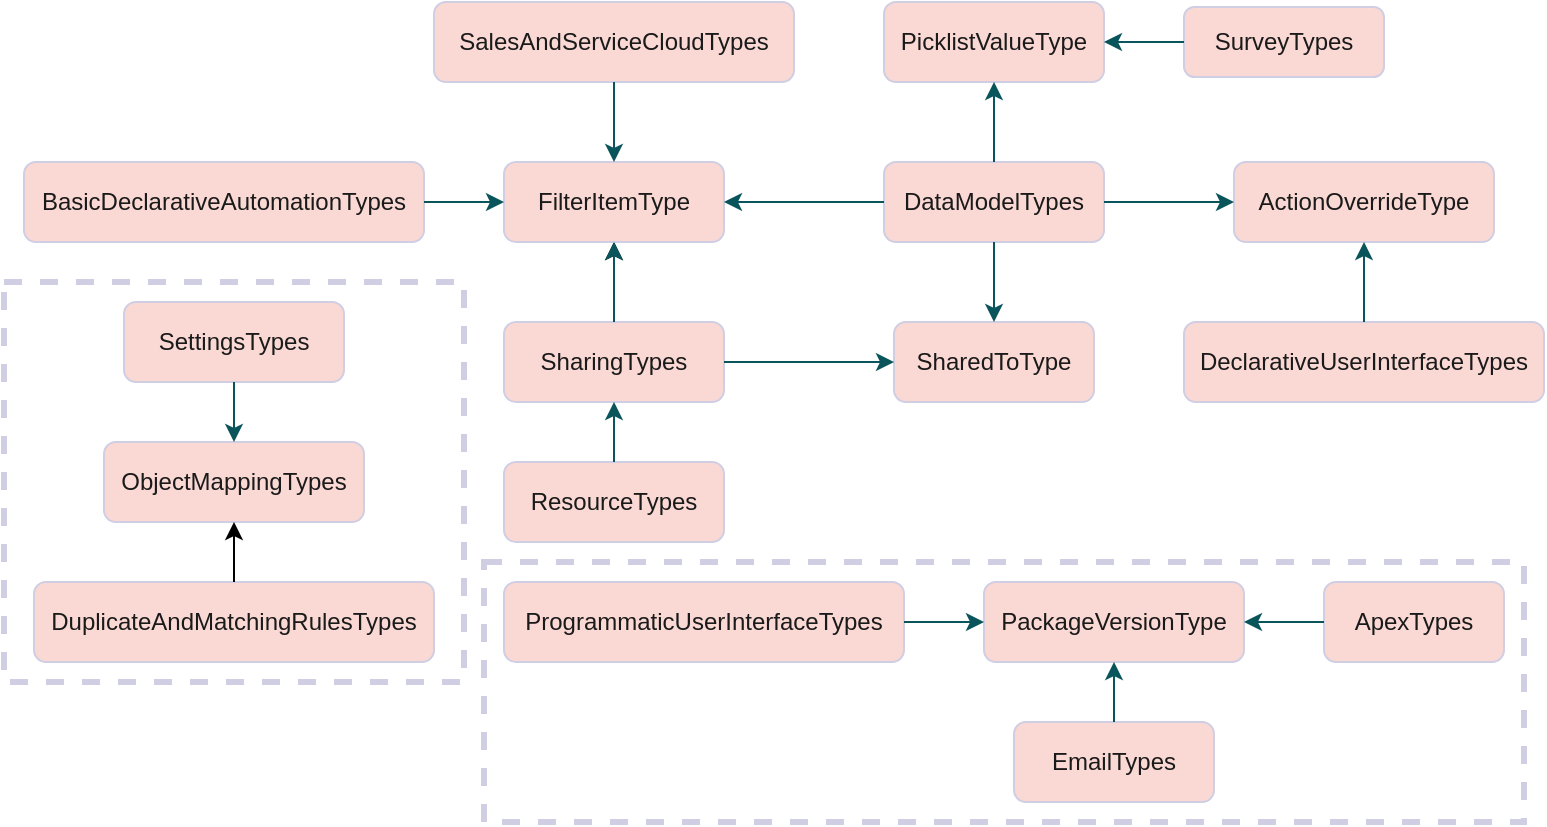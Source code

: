 <mxfile version="16.4.0" type="device"><diagram id="BNyLMyU43pN-Q8ox1tJb" name="Page-1"><mxGraphModel dx="782" dy="585" grid="1" gridSize="10" guides="1" tooltips="1" connect="1" arrows="1" fold="1" page="1" pageScale="1" pageWidth="850" pageHeight="1100" math="0" shadow="0"><root><mxCell id="0"/><mxCell id="1" parent="0"/><mxCell id="GSQGnooPn4CozJIhr5G7-34" value="" style="group;fontColor=#1A1A1A;" parent="1" vertex="1" connectable="0"><mxGeometry x="20" y="100" width="760" height="340" as="geometry"/></mxCell><mxCell id="GSQGnooPn4CozJIhr5G7-5" value="ResourceTypes" style="rounded=1;whiteSpace=wrap;html=1;fillColor=#FAD9D5;strokeColor=#D0CEE2;fontColor=#1A1A1A;" parent="GSQGnooPn4CozJIhr5G7-34" vertex="1"><mxGeometry x="240" y="230" width="110" height="40" as="geometry"/></mxCell><mxCell id="rTsXFAgv8iriLRx7WIzp-1" value="" style="edgeStyle=orthogonalEdgeStyle;rounded=0;orthogonalLoop=1;jettySize=auto;html=1;" parent="GSQGnooPn4CozJIhr5G7-34" source="GSQGnooPn4CozJIhr5G7-6" target="GSQGnooPn4CozJIhr5G7-14" edge="1"><mxGeometry relative="1" as="geometry"/></mxCell><mxCell id="GSQGnooPn4CozJIhr5G7-6" value="SharingTypes" style="rounded=1;whiteSpace=wrap;html=1;fillColor=#FAD9D5;strokeColor=#D0CEE2;fontColor=#1A1A1A;" parent="GSQGnooPn4CozJIhr5G7-34" vertex="1"><mxGeometry x="240" y="160" width="110" height="40" as="geometry"/></mxCell><mxCell id="GSQGnooPn4CozJIhr5G7-7" value="SharedToType" style="rounded=1;whiteSpace=wrap;html=1;fillColor=#FAD9D5;strokeColor=#D0CEE2;fontColor=#1A1A1A;" parent="GSQGnooPn4CozJIhr5G7-34" vertex="1"><mxGeometry x="435" y="160" width="100" height="40" as="geometry"/></mxCell><mxCell id="GSQGnooPn4CozJIhr5G7-8" value="DeclarativeUserInterfaceTypes" style="rounded=1;whiteSpace=wrap;html=1;fillColor=#FAD9D5;strokeColor=#D0CEE2;fontColor=#1A1A1A;" parent="GSQGnooPn4CozJIhr5G7-34" vertex="1"><mxGeometry x="580" y="160" width="180" height="40" as="geometry"/></mxCell><mxCell id="GSQGnooPn4CozJIhr5G7-9" value="ActionOverrideType" style="rounded=1;whiteSpace=wrap;html=1;fillColor=#FAD9D5;strokeColor=#D0CEE2;fontColor=#1A1A1A;" parent="GSQGnooPn4CozJIhr5G7-34" vertex="1"><mxGeometry x="605" y="80" width="130" height="40" as="geometry"/></mxCell><mxCell id="GSQGnooPn4CozJIhr5G7-10" value="DataModelTypes" style="rounded=1;whiteSpace=wrap;html=1;fillColor=#FAD9D5;strokeColor=#D0CEE2;fontColor=#1A1A1A;" parent="GSQGnooPn4CozJIhr5G7-34" vertex="1"><mxGeometry x="430" y="80" width="110" height="40" as="geometry"/></mxCell><mxCell id="GSQGnooPn4CozJIhr5G7-11" value="SurveyTypes" style="rounded=1;whiteSpace=wrap;html=1;fillColor=#FAD9D5;strokeColor=#D0CEE2;fontColor=#1A1A1A;" parent="GSQGnooPn4CozJIhr5G7-34" vertex="1"><mxGeometry x="580" y="2.5" width="100" height="35" as="geometry"/></mxCell><mxCell id="GSQGnooPn4CozJIhr5G7-12" value="PicklistValueType" style="rounded=1;whiteSpace=wrap;html=1;fillColor=#FAD9D5;strokeColor=#D0CEE2;fontColor=#1A1A1A;" parent="GSQGnooPn4CozJIhr5G7-34" vertex="1"><mxGeometry x="430" width="110" height="40" as="geometry"/></mxCell><mxCell id="GSQGnooPn4CozJIhr5G7-15" value="BasicDeclarativeAutomationTypes" style="rounded=1;whiteSpace=wrap;html=1;fillColor=#FAD9D5;strokeColor=#D0CEE2;fontColor=#1A1A1A;" parent="GSQGnooPn4CozJIhr5G7-34" vertex="1"><mxGeometry y="80" width="200" height="40" as="geometry"/></mxCell><mxCell id="GSQGnooPn4CozJIhr5G7-19" value="" style="group;fontColor=#1A1A1A;" parent="GSQGnooPn4CozJIhr5G7-34" vertex="1" connectable="0"><mxGeometry x="205" width="180" height="120" as="geometry"/></mxCell><mxCell id="GSQGnooPn4CozJIhr5G7-13" value="SalesAndServiceCloudTypes" style="rounded=1;whiteSpace=wrap;html=1;fillColor=#FAD9D5;strokeColor=#D0CEE2;fontColor=#1A1A1A;" parent="GSQGnooPn4CozJIhr5G7-19" vertex="1"><mxGeometry width="180" height="40" as="geometry"/></mxCell><mxCell id="GSQGnooPn4CozJIhr5G7-14" value="FilterItemType" style="rounded=1;whiteSpace=wrap;html=1;fillColor=#FAD9D5;strokeColor=#D0CEE2;fontColor=#1A1A1A;" parent="GSQGnooPn4CozJIhr5G7-19" vertex="1"><mxGeometry x="35" y="80" width="110" height="40" as="geometry"/></mxCell><mxCell id="GSQGnooPn4CozJIhr5G7-18" value="" style="edgeStyle=orthogonalEdgeStyle;rounded=0;orthogonalLoop=1;jettySize=auto;html=1;strokeColor=#09555B;fontColor=#1A1A1A;" parent="GSQGnooPn4CozJIhr5G7-19" source="GSQGnooPn4CozJIhr5G7-13" target="GSQGnooPn4CozJIhr5G7-14" edge="1"><mxGeometry relative="1" as="geometry"/></mxCell><mxCell id="GSQGnooPn4CozJIhr5G7-31" value="" style="edgeStyle=orthogonalEdgeStyle;rounded=0;orthogonalLoop=1;jettySize=auto;html=1;strokeColor=#09555B;fontColor=#1A1A1A;" parent="GSQGnooPn4CozJIhr5G7-34" source="GSQGnooPn4CozJIhr5G7-6" target="GSQGnooPn4CozJIhr5G7-7" edge="1"><mxGeometry relative="1" as="geometry"/></mxCell><mxCell id="GSQGnooPn4CozJIhr5G7-27" value="" style="edgeStyle=orthogonalEdgeStyle;rounded=0;orthogonalLoop=1;jettySize=auto;html=1;strokeColor=#09555B;fontColor=#1A1A1A;" parent="GSQGnooPn4CozJIhr5G7-34" source="GSQGnooPn4CozJIhr5G7-8" target="GSQGnooPn4CozJIhr5G7-9" edge="1"><mxGeometry relative="1" as="geometry"/></mxCell><mxCell id="GSQGnooPn4CozJIhr5G7-26" value="" style="edgeStyle=orthogonalEdgeStyle;rounded=0;orthogonalLoop=1;jettySize=auto;html=1;strokeColor=#09555B;fontColor=#1A1A1A;" parent="GSQGnooPn4CozJIhr5G7-34" source="GSQGnooPn4CozJIhr5G7-10" target="GSQGnooPn4CozJIhr5G7-9" edge="1"><mxGeometry relative="1" as="geometry"/></mxCell><mxCell id="GSQGnooPn4CozJIhr5G7-28" value="" style="edgeStyle=orthogonalEdgeStyle;rounded=0;orthogonalLoop=1;jettySize=auto;html=1;strokeColor=#09555B;fontColor=#1A1A1A;" parent="GSQGnooPn4CozJIhr5G7-34" source="GSQGnooPn4CozJIhr5G7-10" target="GSQGnooPn4CozJIhr5G7-7" edge="1"><mxGeometry relative="1" as="geometry"/></mxCell><mxCell id="GSQGnooPn4CozJIhr5G7-24" value="" style="edgeStyle=orthogonalEdgeStyle;rounded=0;orthogonalLoop=1;jettySize=auto;html=1;strokeColor=#09555B;fontColor=#1A1A1A;" parent="GSQGnooPn4CozJIhr5G7-34" source="GSQGnooPn4CozJIhr5G7-10" target="GSQGnooPn4CozJIhr5G7-12" edge="1"><mxGeometry relative="1" as="geometry"/></mxCell><mxCell id="GSQGnooPn4CozJIhr5G7-25" value="" style="edgeStyle=orthogonalEdgeStyle;rounded=0;orthogonalLoop=1;jettySize=auto;html=1;strokeColor=#09555B;fontColor=#1A1A1A;" parent="GSQGnooPn4CozJIhr5G7-34" source="GSQGnooPn4CozJIhr5G7-11" target="GSQGnooPn4CozJIhr5G7-12" edge="1"><mxGeometry relative="1" as="geometry"/></mxCell><mxCell id="GSQGnooPn4CozJIhr5G7-20" value="" style="edgeStyle=orthogonalEdgeStyle;rounded=0;orthogonalLoop=1;jettySize=auto;html=1;strokeColor=#09555B;fontColor=#1A1A1A;" parent="GSQGnooPn4CozJIhr5G7-34" source="GSQGnooPn4CozJIhr5G7-15" target="GSQGnooPn4CozJIhr5G7-14" edge="1"><mxGeometry relative="1" as="geometry"/></mxCell><mxCell id="GSQGnooPn4CozJIhr5G7-21" value="" style="edgeStyle=orthogonalEdgeStyle;rounded=0;orthogonalLoop=1;jettySize=auto;html=1;strokeColor=#09555B;fontColor=#1A1A1A;" parent="GSQGnooPn4CozJIhr5G7-34" source="GSQGnooPn4CozJIhr5G7-10" target="GSQGnooPn4CozJIhr5G7-14" edge="1"><mxGeometry relative="1" as="geometry"/></mxCell><mxCell id="GSQGnooPn4CozJIhr5G7-30" value="" style="edgeStyle=orthogonalEdgeStyle;rounded=0;orthogonalLoop=1;jettySize=auto;html=1;strokeColor=#09555B;fontColor=#1A1A1A;" parent="GSQGnooPn4CozJIhr5G7-34" source="GSQGnooPn4CozJIhr5G7-6" target="GSQGnooPn4CozJIhr5G7-14" edge="1"><mxGeometry relative="1" as="geometry"/></mxCell><mxCell id="GSQGnooPn4CozJIhr5G7-32" value="" style="edgeStyle=orthogonalEdgeStyle;rounded=0;orthogonalLoop=1;jettySize=auto;html=1;strokeColor=#09555B;fontColor=#1A1A1A;" parent="GSQGnooPn4CozJIhr5G7-34" source="GSQGnooPn4CozJIhr5G7-5" edge="1"><mxGeometry relative="1" as="geometry"><mxPoint x="295" y="200" as="targetPoint"/></mxGeometry></mxCell><mxCell id="GSQGnooPn4CozJIhr5G7-40" value="" style="whiteSpace=wrap;html=1;rounded=0;strokeColor=#D0CEE2;strokeWidth=3;dashed=1;fillColor=none;fontColor=#1A1A1A;" parent="GSQGnooPn4CozJIhr5G7-34" vertex="1"><mxGeometry x="-10" y="140" width="230" height="200" as="geometry"/></mxCell><mxCell id="GSQGnooPn4CozJIhr5G7-16" value="SettingsTypes" style="rounded=1;whiteSpace=wrap;html=1;fillColor=#FAD9D5;strokeColor=#D0CEE2;fontColor=#1A1A1A;" parent="GSQGnooPn4CozJIhr5G7-34" vertex="1"><mxGeometry x="50" y="150" width="110" height="40" as="geometry"/></mxCell><mxCell id="xfMbtv7fd-Af-77vRkFq-1" value="DuplicateAndMatchingRulesTypes" style="rounded=1;whiteSpace=wrap;html=1;fillColor=#FAD9D5;strokeColor=#D0CEE2;fontColor=#1A1A1A;" vertex="1" parent="GSQGnooPn4CozJIhr5G7-34"><mxGeometry x="5" y="290" width="200" height="40" as="geometry"/></mxCell><mxCell id="GSQGnooPn4CozJIhr5G7-35" value="" style="group;fontColor=#1A1A1A;" parent="1" vertex="1" connectable="0"><mxGeometry x="40" y="320" width="130" height="110" as="geometry"/></mxCell><mxCell id="GSQGnooPn4CozJIhr5G7-17" value="ObjectMappingTypes" style="rounded=1;whiteSpace=wrap;html=1;fillColor=#FAD9D5;strokeColor=#D0CEE2;fontColor=#1A1A1A;" parent="GSQGnooPn4CozJIhr5G7-35" vertex="1"><mxGeometry x="20" width="130" height="40" as="geometry"/></mxCell><mxCell id="GSQGnooPn4CozJIhr5G7-33" value="" style="edgeStyle=orthogonalEdgeStyle;rounded=0;orthogonalLoop=1;jettySize=auto;html=1;strokeColor=#09555B;fontColor=#1A1A1A;" parent="1" source="GSQGnooPn4CozJIhr5G7-16" target="GSQGnooPn4CozJIhr5G7-17" edge="1"><mxGeometry relative="1" as="geometry"/></mxCell><mxCell id="GSQGnooPn4CozJIhr5G7-39" value="" style="group;strokeColor=none;perimeterSpacing=14;strokeWidth=1;rounded=0;fontColor=#1A1A1A;" parent="1" vertex="1" connectable="0"><mxGeometry x="260" y="390" width="510" height="120" as="geometry"/></mxCell><mxCell id="GSQGnooPn4CozJIhr5G7-1" value="PackageVersionType" style="rounded=1;whiteSpace=wrap;html=1;fillColor=#FAD9D5;strokeColor=#D0CEE2;fontColor=#1A1A1A;" parent="GSQGnooPn4CozJIhr5G7-39" vertex="1"><mxGeometry x="240" width="130" height="40" as="geometry"/></mxCell><mxCell id="GSQGnooPn4CozJIhr5G7-2" value="ApexTypes&lt;span style=&quot;color: rgba(0 , 0 , 0 , 0) ; font-family: monospace ; font-size: 0px&quot;&gt;%3CmxGraphModel%3E%3Croot%3E%3CmxCell%20id%3D%220%22%2F%3E%3CmxCell%20id%3D%221%22%20parent%3D%220%22%2F%3E%3CmxCell%20id%3D%222%22%20value%3D%22PackageVersionType%22%20style%3D%22rounded%3D1%3BwhiteSpace%3Dwrap%3Bhtml%3D1%3B%22%20vertex%3D%221%22%20parent%3D%221%22%3E%3CmxGeometry%20x%3D%22340%22%20y%3D%22270%22%20width%3D%22130%22%20height%3D%2260%22%20as%3D%22geometry%22%2F%3E%3C%2FmxCell%3E%3C%2Froot%3E%3C%2FmxGraphModel%3E&lt;/span&gt;" style="rounded=1;whiteSpace=wrap;html=1;fillColor=#FAD9D5;strokeColor=#D0CEE2;fontColor=#1A1A1A;" parent="GSQGnooPn4CozJIhr5G7-39" vertex="1"><mxGeometry x="410" width="90" height="40" as="geometry"/></mxCell><mxCell id="GSQGnooPn4CozJIhr5G7-3" value="EmailTypes" style="rounded=1;whiteSpace=wrap;html=1;fillColor=#FAD9D5;strokeColor=#D0CEE2;fontColor=#1A1A1A;" parent="GSQGnooPn4CozJIhr5G7-39" vertex="1"><mxGeometry x="255" y="70" width="100" height="40" as="geometry"/></mxCell><mxCell id="GSQGnooPn4CozJIhr5G7-4" value="ProgrammaticUserInterfaceTypes" style="rounded=1;whiteSpace=wrap;html=1;fillColor=#FAD9D5;strokeColor=#D0CEE2;fontColor=#1A1A1A;" parent="GSQGnooPn4CozJIhr5G7-39" vertex="1"><mxGeometry width="200" height="40" as="geometry"/></mxCell><mxCell id="GSQGnooPn4CozJIhr5G7-38" value="" style="edgeStyle=orthogonalEdgeStyle;rounded=0;orthogonalLoop=1;jettySize=auto;html=1;strokeColor=#09555B;fontColor=#1A1A1A;" parent="GSQGnooPn4CozJIhr5G7-39" source="GSQGnooPn4CozJIhr5G7-2" target="GSQGnooPn4CozJIhr5G7-1" edge="1"><mxGeometry relative="1" as="geometry"/></mxCell><mxCell id="GSQGnooPn4CozJIhr5G7-36" value="" style="edgeStyle=orthogonalEdgeStyle;rounded=0;orthogonalLoop=1;jettySize=auto;html=1;strokeColor=#09555B;fontColor=#1A1A1A;" parent="GSQGnooPn4CozJIhr5G7-39" source="GSQGnooPn4CozJIhr5G7-3" target="GSQGnooPn4CozJIhr5G7-1" edge="1"><mxGeometry relative="1" as="geometry"/></mxCell><mxCell id="GSQGnooPn4CozJIhr5G7-37" value="" style="edgeStyle=orthogonalEdgeStyle;rounded=0;orthogonalLoop=1;jettySize=auto;html=1;strokeColor=#09555B;fontColor=#1A1A1A;" parent="GSQGnooPn4CozJIhr5G7-39" source="GSQGnooPn4CozJIhr5G7-4" target="GSQGnooPn4CozJIhr5G7-1" edge="1"><mxGeometry relative="1" as="geometry"/></mxCell><mxCell id="GSQGnooPn4CozJIhr5G7-41" value="" style="rounded=0;whiteSpace=wrap;html=1;dashed=1;strokeColor=#D0CEE2;strokeWidth=3;fillColor=none;fontColor=#1A1A1A;" parent="GSQGnooPn4CozJIhr5G7-39" vertex="1"><mxGeometry x="-10" y="-10" width="520" height="130" as="geometry"/></mxCell><mxCell id="xfMbtv7fd-Af-77vRkFq-2" value="" style="edgeStyle=orthogonalEdgeStyle;rounded=0;orthogonalLoop=1;jettySize=auto;html=1;" edge="1" parent="1" source="xfMbtv7fd-Af-77vRkFq-1" target="GSQGnooPn4CozJIhr5G7-17"><mxGeometry relative="1" as="geometry"/></mxCell></root></mxGraphModel></diagram></mxfile>